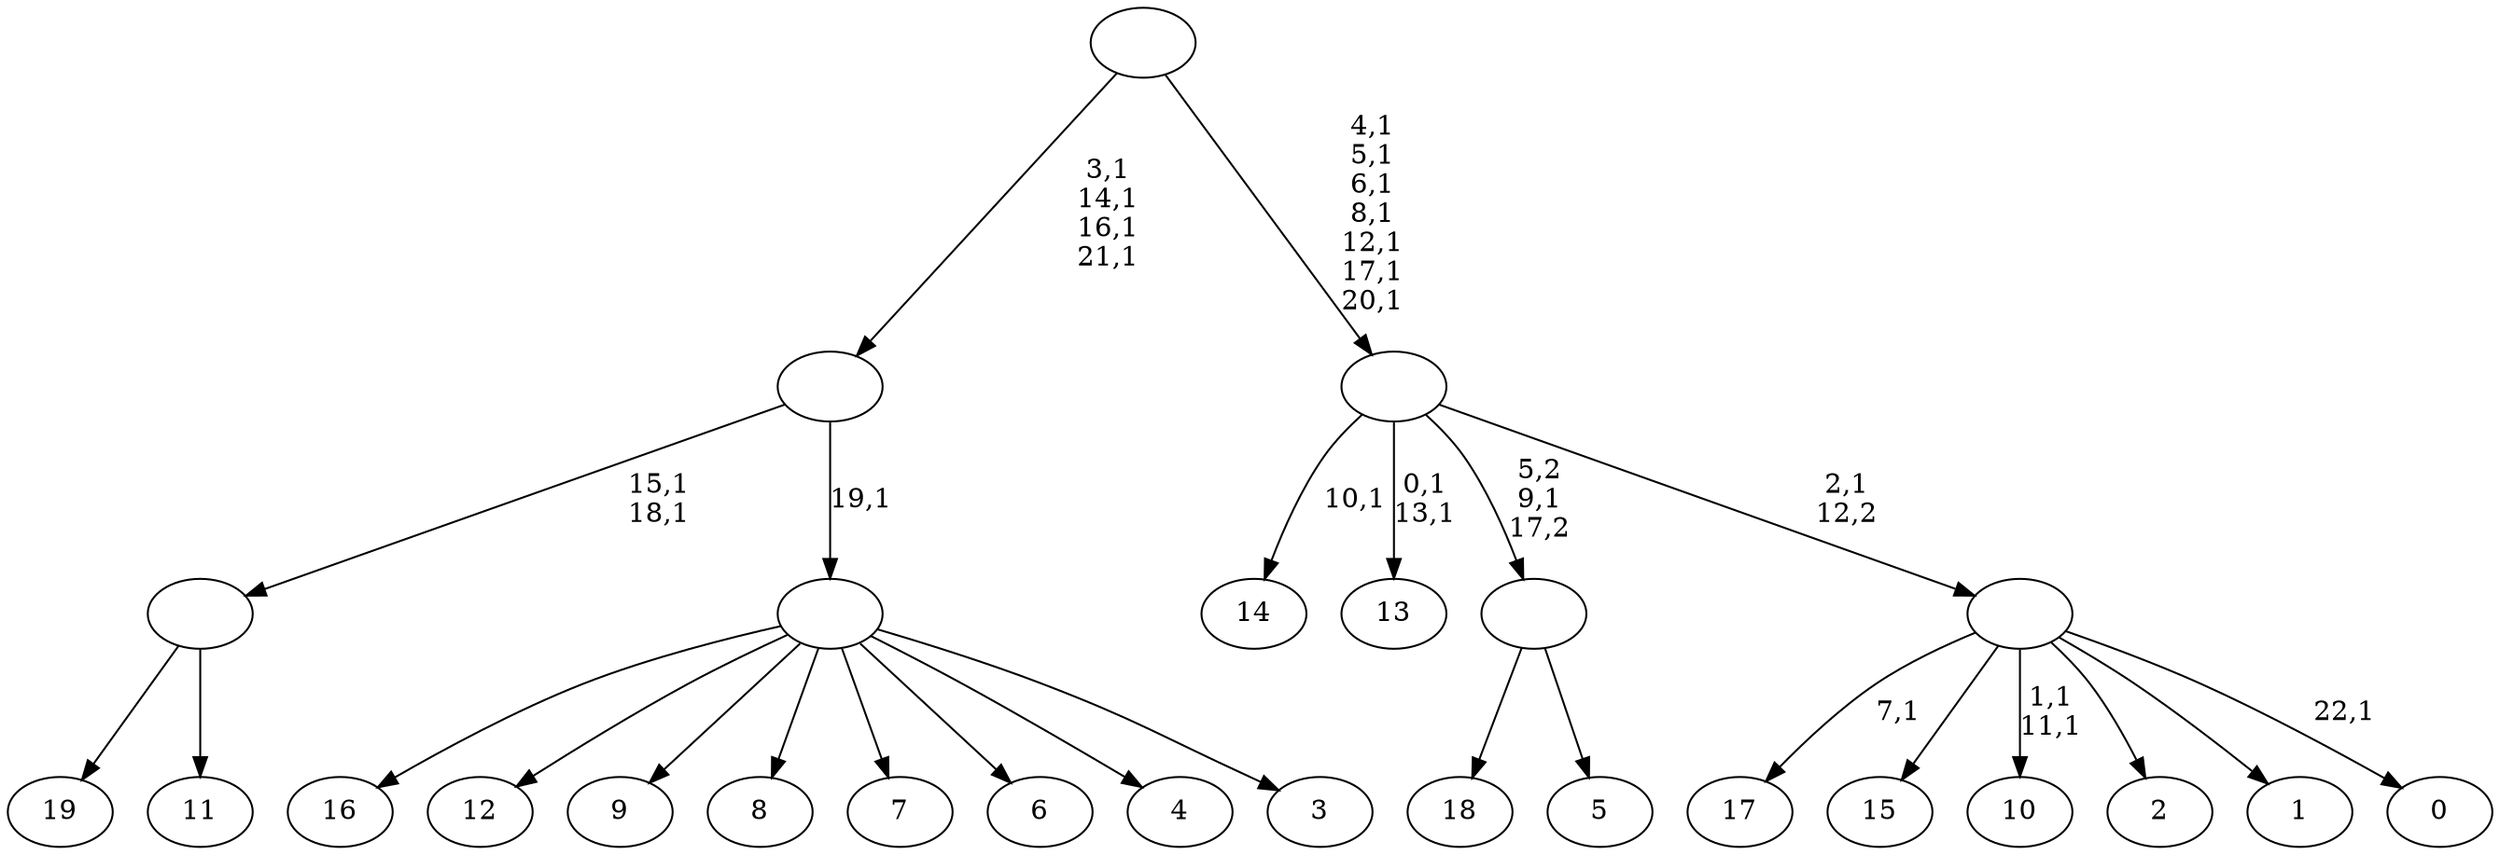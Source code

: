 digraph T {
	43 [label="19"]
	42 [label="18"]
	41 [label="17"]
	39 [label="16"]
	38 [label="15"]
	37 [label="14"]
	35 [label="13"]
	32 [label="12"]
	31 [label="11"]
	30 [label=""]
	28 [label="10"]
	25 [label="9"]
	24 [label="8"]
	23 [label="7"]
	22 [label="6"]
	21 [label="5"]
	20 [label=""]
	19 [label="4"]
	18 [label="3"]
	17 [label=""]
	16 [label=""]
	12 [label="2"]
	11 [label="1"]
	10 [label="0"]
	8 [label=""]
	7 [label=""]
	0 [label=""]
	30 -> 43 [label=""]
	30 -> 31 [label=""]
	20 -> 42 [label=""]
	20 -> 21 [label=""]
	17 -> 39 [label=""]
	17 -> 32 [label=""]
	17 -> 25 [label=""]
	17 -> 24 [label=""]
	17 -> 23 [label=""]
	17 -> 22 [label=""]
	17 -> 19 [label=""]
	17 -> 18 [label=""]
	16 -> 30 [label="15,1\n18,1"]
	16 -> 17 [label="19,1"]
	8 -> 10 [label="22,1"]
	8 -> 28 [label="1,1\n11,1"]
	8 -> 41 [label="7,1"]
	8 -> 38 [label=""]
	8 -> 12 [label=""]
	8 -> 11 [label=""]
	7 -> 35 [label="0,1\n13,1"]
	7 -> 37 [label="10,1"]
	7 -> 20 [label="5,2\n9,1\n17,2"]
	7 -> 8 [label="2,1\n12,2"]
	0 -> 7 [label="4,1\n5,1\n6,1\n8,1\n12,1\n17,1\n20,1"]
	0 -> 16 [label="3,1\n14,1\n16,1\n21,1"]
}
